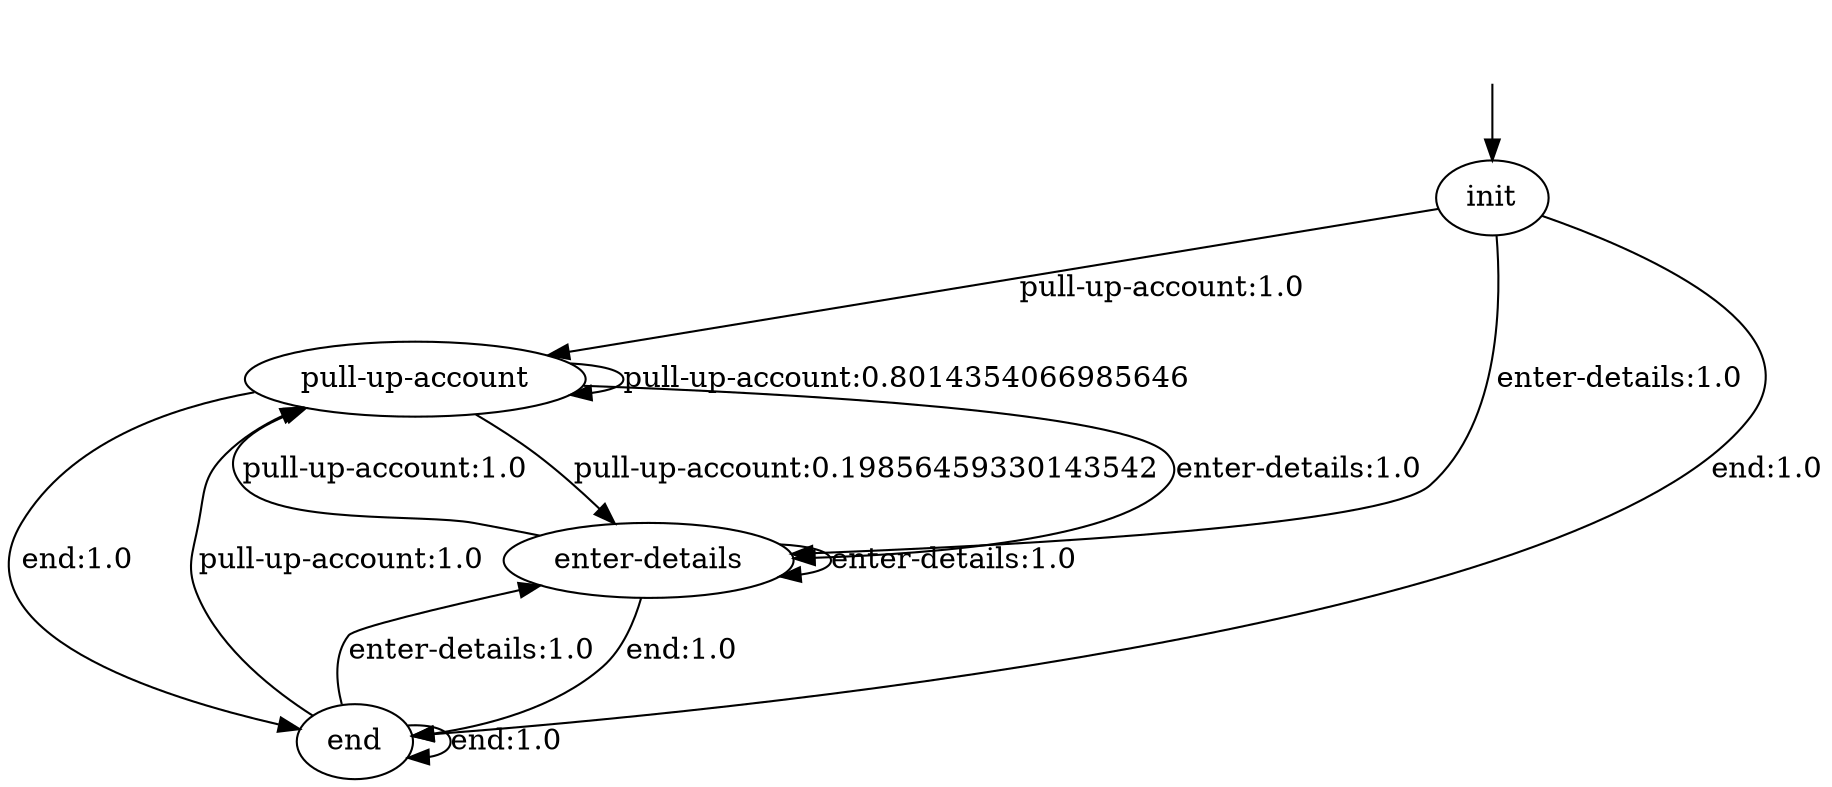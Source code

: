 digraph learned_mdp {
s0 [label="init"];
s1 [label="pull-up-account"];
s2 [label="enter-details"];
s3 [label="end"];
s0 -> s1  [label="pull-up-account:1.0"];
s0 -> s2  [label="enter-details:1.0"];
s0 -> s3  [label="end:1.0"];
s1 -> s1  [label="pull-up-account:0.8014354066985646"];
s1 -> s2  [label="pull-up-account:0.19856459330143542"];
s1 -> s2  [label="enter-details:1.0"];
s1 -> s3  [label="end:1.0"];
s2 -> s1  [label="pull-up-account:1.0"];
s2 -> s2  [label="enter-details:1.0"];
s2 -> s3  [label="end:1.0"];
s3 -> s1  [label="pull-up-account:1.0"];
s3 -> s2  [label="enter-details:1.0"];
s3 -> s3  [label="end:1.0"];
__start0 [label="", shape=none];
__start0 -> s0  [label=""];
}
